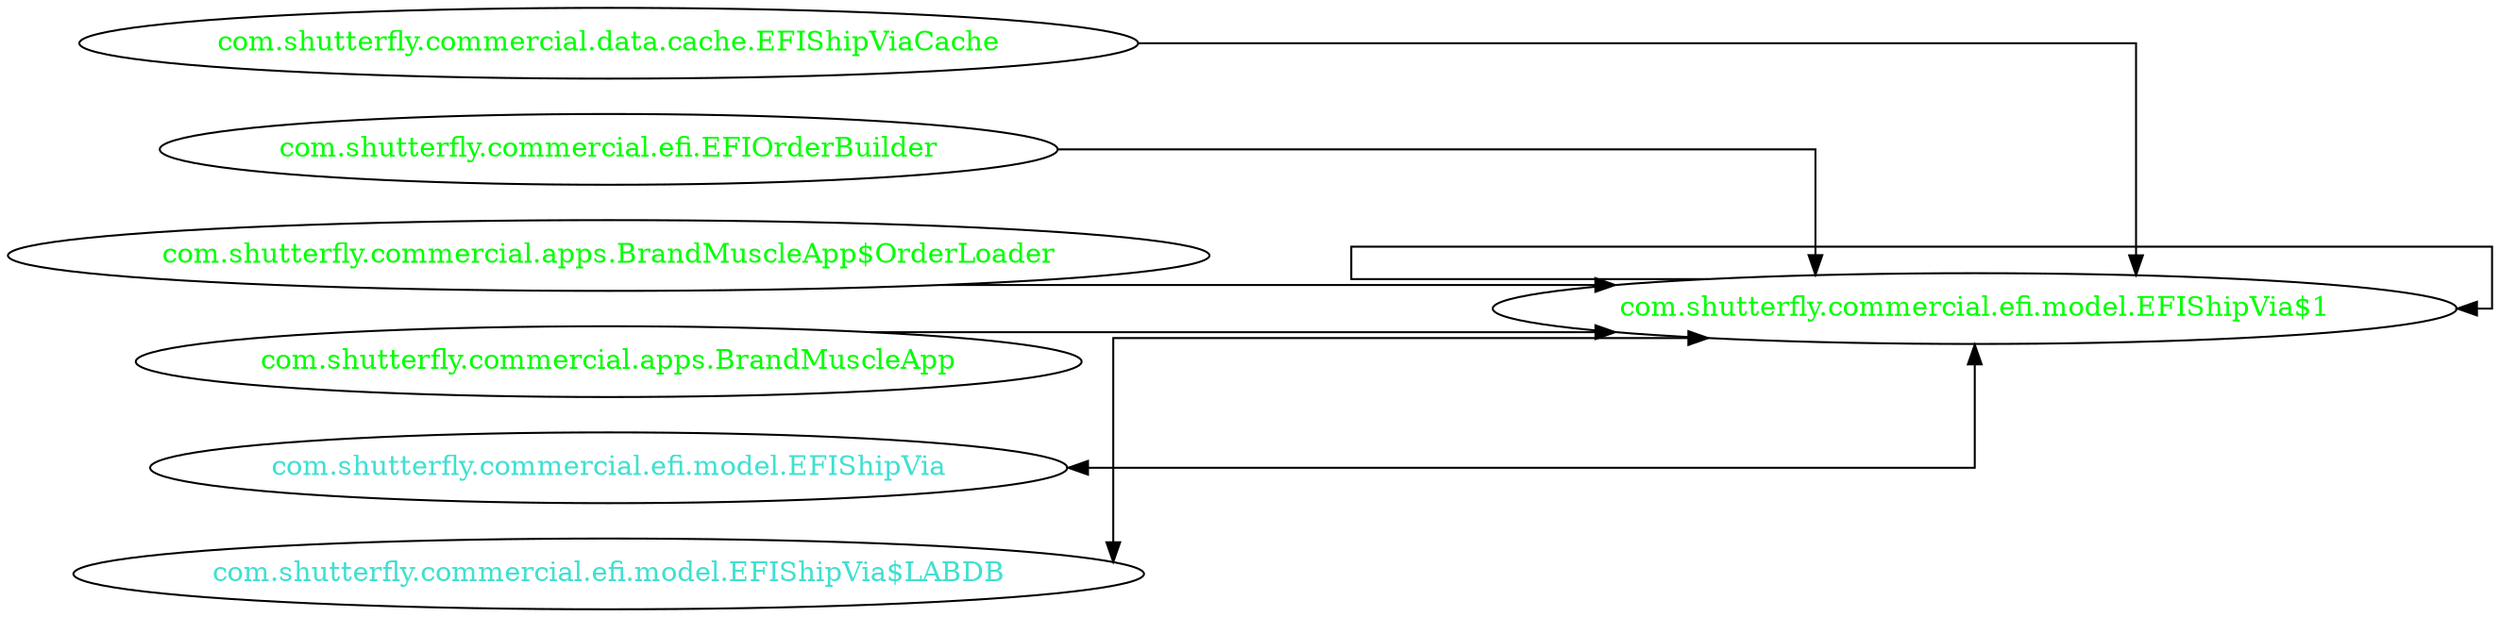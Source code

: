 digraph dependencyGraph {
 concentrate=true;
 ranksep="2.0";
 rankdir="LR"; 
 splines="ortho";
"com.shutterfly.commercial.efi.model.EFIShipVia$1" [fontcolor="red"];
"com.shutterfly.commercial.data.cache.EFIShipViaCache" [ fontcolor="green" ];
"com.shutterfly.commercial.data.cache.EFIShipViaCache"->"com.shutterfly.commercial.efi.model.EFIShipVia$1";
"com.shutterfly.commercial.efi.EFIOrderBuilder" [ fontcolor="green" ];
"com.shutterfly.commercial.efi.EFIOrderBuilder"->"com.shutterfly.commercial.efi.model.EFIShipVia$1";
"com.shutterfly.commercial.efi.model.EFIShipVia$1" [ fontcolor="green" ];
"com.shutterfly.commercial.efi.model.EFIShipVia$1"->"com.shutterfly.commercial.efi.model.EFIShipVia$1";
"com.shutterfly.commercial.apps.BrandMuscleApp$OrderLoader" [ fontcolor="green" ];
"com.shutterfly.commercial.apps.BrandMuscleApp$OrderLoader"->"com.shutterfly.commercial.efi.model.EFIShipVia$1";
"com.shutterfly.commercial.apps.BrandMuscleApp" [ fontcolor="green" ];
"com.shutterfly.commercial.apps.BrandMuscleApp"->"com.shutterfly.commercial.efi.model.EFIShipVia$1";
"com.shutterfly.commercial.efi.model.EFIShipVia" [ fontcolor="turquoise" ];
"com.shutterfly.commercial.efi.model.EFIShipVia"->"com.shutterfly.commercial.efi.model.EFIShipVia$1" [dir=both];
"com.shutterfly.commercial.efi.model.EFIShipVia$LABDB" [ fontcolor="turquoise" ];
"com.shutterfly.commercial.efi.model.EFIShipVia$LABDB"->"com.shutterfly.commercial.efi.model.EFIShipVia$1" [dir=both];
}